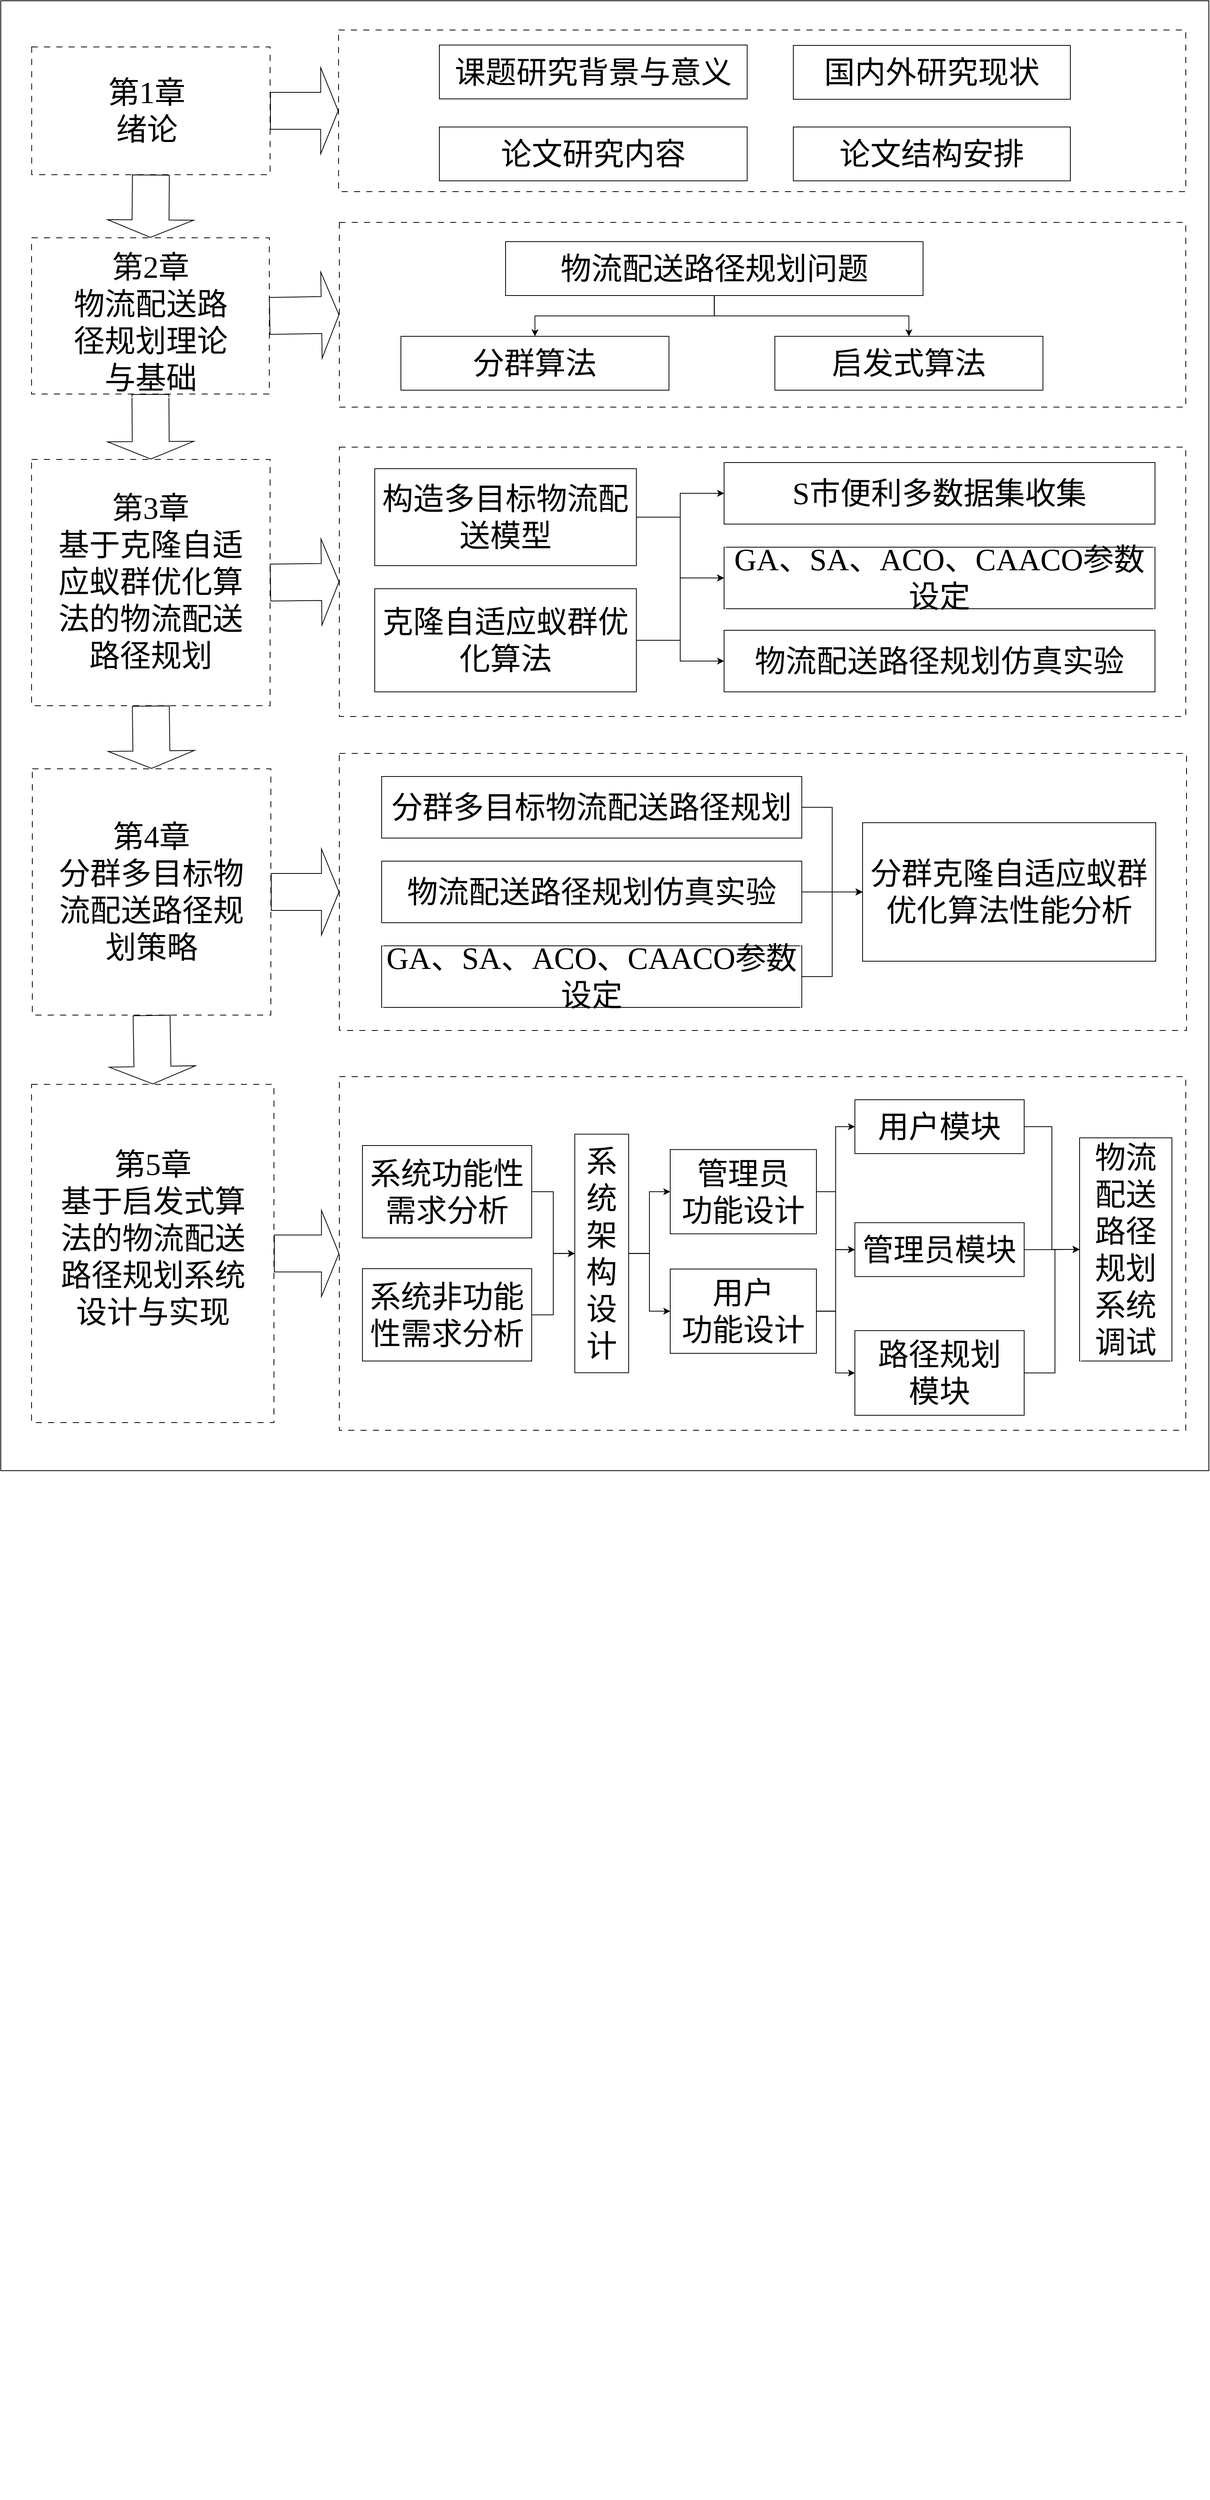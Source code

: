 <mxfile version="24.0.2" type="github">
  <diagram name="第 1 页" id="L9CurAf0SqhRf8DqzAfi">
    <mxGraphModel dx="3407" dy="2180" grid="1" gridSize="10" guides="1" tooltips="1" connect="1" arrows="1" fold="1" page="1" pageScale="1" pageWidth="827" pageHeight="1169" background="none" math="0" shadow="0">
      <root>
        <mxCell id="0" />
        <mxCell id="1" parent="0" />
        <mxCell id="MEvPqugxAyHAMDOJD42g-28" value="" style="rounded=0;whiteSpace=wrap;html=1;dashed=1;dashPattern=8 8;fillColor=none;fontColor=#000000;labelBorderColor=#FFFFFF;fontSize=30;fontFamily=宋体;" vertex="1" parent="1">
          <mxGeometry x="469" y="90" width="1101" height="210" as="geometry" />
        </mxCell>
        <mxCell id="MEvPqugxAyHAMDOJD42g-25" value="" style="rounded=0;whiteSpace=wrap;html=1;dashed=1;dashPattern=8 8;fillColor=none;fontColor=#000000;labelBorderColor=#FFFFFF;fontSize=40;fontFamily=宋体;" vertex="1" parent="1">
          <mxGeometry x="470" y="340" width="1100" height="240" as="geometry" />
        </mxCell>
        <mxCell id="MEvPqugxAyHAMDOJD42g-19" value="" style="rounded=0;whiteSpace=wrap;html=1;dashed=1;dashPattern=8 8;fillColor=none;fontColor=#000000;labelBorderColor=#FFFFFF;fontSize=40;fontFamily=宋体;" vertex="1" parent="1">
          <mxGeometry x="470" y="632" width="1100" height="350" as="geometry" />
        </mxCell>
        <mxCell id="aaDHrNwLbiFYx0zAx5dH-23" value="" style="shape=flexArrow;endArrow=classic;html=1;rounded=0;exitX=0.5;exitY=1;exitDx=0;exitDy=0;endWidth=63;endSize=7.25;width=48;entryX=0.5;entryY=0;entryDx=0;entryDy=0;fontColor=#000000;labelBorderColor=#FFFFFF;fontSize=30;fontFamily=宋体;" parent="1" source="aaDHrNwLbiFYx0zAx5dH-1" target="aaDHrNwLbiFYx0zAx5dH-17" edge="1">
          <mxGeometry width="50" height="50" relative="1" as="geometry">
            <mxPoint x="459.5" y="260" as="sourcePoint" />
            <mxPoint x="459.5" y="320" as="targetPoint" />
            <Array as="points" />
          </mxGeometry>
        </mxCell>
        <mxCell id="aaDHrNwLbiFYx0zAx5dH-40" value="" style="shape=flexArrow;endArrow=classic;html=1;rounded=0;exitX=0.5;exitY=1;exitDx=0;exitDy=0;endWidth=63;endSize=7.25;width=48;entryX=0.5;entryY=0;entryDx=0;entryDy=0;fontColor=#000000;labelBorderColor=#FFFFFF;fontSize=40;fontFamily=宋体;" parent="1" source="aaDHrNwLbiFYx0zAx5dH-17" target="aaDHrNwLbiFYx0zAx5dH-42" edge="1">
          <mxGeometry width="50" height="50" relative="1" as="geometry">
            <mxPoint x="459.5" y="490" as="sourcePoint" />
            <mxPoint x="459.5" y="550" as="targetPoint" />
            <Array as="points" />
          </mxGeometry>
        </mxCell>
        <mxCell id="aaDHrNwLbiFYx0zAx5dH-58" value="" style="shape=flexArrow;endArrow=classic;html=1;rounded=0;endWidth=63;endSize=7.25;width=48;fontColor=#000000;labelBorderColor=#FFFFFF;fontSize=40;fontFamily=宋体;exitX=0.5;exitY=1;exitDx=0;exitDy=0;entryX=0.5;entryY=0;entryDx=0;entryDy=0;" parent="1" source="aaDHrNwLbiFYx0zAx5dH-42" target="aaDHrNwLbiFYx0zAx5dH-60" edge="1">
          <mxGeometry width="50" height="50" relative="1" as="geometry">
            <mxPoint x="490" y="770" as="sourcePoint" />
            <mxPoint x="459.5" y="830" as="targetPoint" />
            <Array as="points" />
          </mxGeometry>
        </mxCell>
        <mxCell id="aaDHrNwLbiFYx0zAx5dH-73" value="" style="shape=flexArrow;endArrow=classic;html=1;rounded=0;exitX=0.5;exitY=1;exitDx=0;exitDy=0;endWidth=63;endSize=7.25;width=48;entryX=0.5;entryY=0;entryDx=0;entryDy=0;fontColor=#000000;labelBorderColor=#FFFFFF;fontSize=40;fontFamily=宋体;" parent="1" source="aaDHrNwLbiFYx0zAx5dH-60" target="MEvPqugxAyHAMDOJD42g-4" edge="1">
          <mxGeometry width="50" height="50" relative="1" as="geometry">
            <mxPoint x="690.0" y="1330" as="sourcePoint" />
            <mxPoint x="469.5" y="1380" as="targetPoint" />
            <Array as="points" />
          </mxGeometry>
        </mxCell>
        <mxCell id="aaDHrNwLbiFYx0zAx5dH-139" value="" style="group;fontSize=33;fontFamily=宋体;" parent="1" vertex="1" connectable="0">
          <mxGeometry x="80" y="112" width="1520" height="1850" as="geometry" />
        </mxCell>
        <mxCell id="MEvPqugxAyHAMDOJD42g-33" value="" style="rounded=0;whiteSpace=wrap;html=1;fillColor=none;" vertex="1" parent="aaDHrNwLbiFYx0zAx5dH-139">
          <mxGeometry x="-50" y="-60" width="1570" height="1910" as="geometry" />
        </mxCell>
        <mxCell id="aaDHrNwLbiFYx0zAx5dH-1" value="" style="rounded=0;whiteSpace=wrap;html=1;dashed=1;dashPattern=8 8;fillColor=none;fontColor=#000000;labelBorderColor=#FFFFFF;fontSize=30;fontFamily=宋体;" parent="aaDHrNwLbiFYx0zAx5dH-139" vertex="1">
          <mxGeometry x="-9.84" width="309.84" height="165.94" as="geometry" />
        </mxCell>
        <mxCell id="aaDHrNwLbiFYx0zAx5dH-7" value="&lt;font style=&quot;font-size: 40px;&quot;&gt;第1章&lt;/font&gt;&lt;div style=&quot;font-size: 40px;&quot;&gt;&lt;font style=&quot;font-size: 40px;&quot;&gt;绪论&lt;/font&gt;&lt;/div&gt;" style="rounded=0;whiteSpace=wrap;html=1;fillColor=none;strokeColor=none;fontColor=#000000;labelBorderColor=#FFFFFF;fontSize=30;fontFamily=宋体;" parent="aaDHrNwLbiFYx0zAx5dH-139" vertex="1">
          <mxGeometry x="69.999" y="50.744" width="140.323" height="64.444" as="geometry" />
        </mxCell>
        <mxCell id="aaDHrNwLbiFYx0zAx5dH-106" value="" style="edgeStyle=orthogonalEdgeStyle;rounded=0;orthogonalLoop=1;jettySize=auto;html=1;exitX=0.5;exitY=1;exitDx=0;exitDy=0;strokeColor=none;fontColor=#000000;" parent="1" target="aaDHrNwLbiFYx0zAx5dH-105" edge="1">
          <mxGeometry relative="1" as="geometry">
            <mxPoint x="985.484" y="2470" as="targetPoint" />
            <Array as="points" />
            <mxPoint x="1120.968" y="3290" as="sourcePoint" />
          </mxGeometry>
        </mxCell>
        <mxCell id="aaDHrNwLbiFYx0zAx5dH-42" value="" style="rounded=0;whiteSpace=wrap;html=1;dashed=1;dashPattern=8 8;fillColor=none;fontColor=#000000;labelBorderColor=#FFFFFF;fontSize=40;fontFamily=宋体;" parent="1" vertex="1">
          <mxGeometry x="70" y="648" width="310" height="320" as="geometry" />
        </mxCell>
        <mxCell id="aaDHrNwLbiFYx0zAx5dH-43" value="第3章&lt;div style=&quot;font-size: 40px;&quot;&gt;基于克隆自适应蚁群优化算法的物流配送路径规划&lt;/div&gt;" style="rounded=0;whiteSpace=wrap;html=1;fillColor=none;strokeColor=none;fontColor=#000000;labelBorderColor=#FFFFFF;fontSize=40;fontFamily=宋体;" parent="1" vertex="1">
          <mxGeometry x="95" y="732" width="260" height="150" as="geometry" />
        </mxCell>
        <mxCell id="aaDHrNwLbiFYx0zAx5dH-44" style="edgeStyle=orthogonalEdgeStyle;rounded=0;orthogonalLoop=1;jettySize=auto;html=1;exitX=0.5;exitY=1;exitDx=0;exitDy=0;strokeColor=none;fontColor=#000000;labelBorderColor=#FFFFFF;fontSize=40;fontFamily=宋体;" parent="1" edge="1">
          <mxGeometry relative="1" as="geometry">
            <mxPoint x="802.262" y="950" as="targetPoint" />
            <Array as="points">
              <mxPoint x="1015.165" y="760" />
              <mxPoint x="1015.165" y="880" />
              <mxPoint x="899.036" y="880" />
            </Array>
            <mxPoint x="995.81" y="760" as="sourcePoint" />
          </mxGeometry>
        </mxCell>
        <mxCell id="MEvPqugxAyHAMDOJD42g-15" style="edgeStyle=orthogonalEdgeStyle;rounded=0;orthogonalLoop=1;jettySize=auto;html=1;entryX=0;entryY=0.5;entryDx=0;entryDy=0;fontSize=40;fontFamily=宋体;" edge="1" parent="1" source="aaDHrNwLbiFYx0zAx5dH-46" target="aaDHrNwLbiFYx0zAx5dH-51">
          <mxGeometry relative="1" as="geometry" />
        </mxCell>
        <mxCell id="MEvPqugxAyHAMDOJD42g-16" style="edgeStyle=orthogonalEdgeStyle;rounded=0;orthogonalLoop=1;jettySize=auto;html=1;entryX=0;entryY=0.5;entryDx=0;entryDy=0;fontSize=40;fontFamily=宋体;" edge="1" parent="1" source="aaDHrNwLbiFYx0zAx5dH-46" target="aaDHrNwLbiFYx0zAx5dH-52">
          <mxGeometry relative="1" as="geometry" />
        </mxCell>
        <mxCell id="aaDHrNwLbiFYx0zAx5dH-46" value="构造多目标物流配送模型" style="rounded=0;whiteSpace=wrap;html=1;fillColor=none;strokeColor=default;fontColor=#000000;labelBorderColor=#FFFFFF;fontSize=40;fontFamily=宋体;" parent="1" vertex="1">
          <mxGeometry x="516" y="660" width="340" height="126" as="geometry" />
        </mxCell>
        <mxCell id="MEvPqugxAyHAMDOJD42g-17" style="edgeStyle=orthogonalEdgeStyle;rounded=0;orthogonalLoop=1;jettySize=auto;html=1;entryX=0;entryY=0.5;entryDx=0;entryDy=0;fontSize=40;fontFamily=宋体;" edge="1" parent="1" source="aaDHrNwLbiFYx0zAx5dH-48" target="aaDHrNwLbiFYx0zAx5dH-53">
          <mxGeometry relative="1" as="geometry" />
        </mxCell>
        <mxCell id="MEvPqugxAyHAMDOJD42g-18" style="edgeStyle=orthogonalEdgeStyle;rounded=0;orthogonalLoop=1;jettySize=auto;html=1;entryX=0;entryY=0.5;entryDx=0;entryDy=0;fontSize=40;fontFamily=宋体;" edge="1" parent="1" source="aaDHrNwLbiFYx0zAx5dH-48" target="aaDHrNwLbiFYx0zAx5dH-52">
          <mxGeometry relative="1" as="geometry" />
        </mxCell>
        <mxCell id="aaDHrNwLbiFYx0zAx5dH-48" value="克隆自适应蚁群优化算法" style="rounded=0;whiteSpace=wrap;html=1;fillColor=none;strokeColor=default;fontColor=#000000;labelBorderColor=#FFFFFF;fontSize=40;fontFamily=宋体;" parent="1" vertex="1">
          <mxGeometry x="516" y="816" width="340" height="134" as="geometry" />
        </mxCell>
        <mxCell id="aaDHrNwLbiFYx0zAx5dH-51" value="S市便利多数据集收集" style="rounded=0;whiteSpace=wrap;html=1;fillColor=none;strokeColor=default;fontColor=#000000;labelBorderColor=#FFFFFF;fontSize=40;fontFamily=宋体;" parent="1" vertex="1">
          <mxGeometry x="970" y="652" width="560" height="80" as="geometry" />
        </mxCell>
        <mxCell id="aaDHrNwLbiFYx0zAx5dH-52" value="GA、SA、ACO、CAACO参数设定" style="rounded=0;whiteSpace=wrap;html=1;fillColor=none;strokeColor=default;fontColor=#000000;labelBorderColor=#FFFFFF;fontSize=40;fontFamily=宋体;" parent="1" vertex="1">
          <mxGeometry x="970" y="762" width="560" height="80" as="geometry" />
        </mxCell>
        <mxCell id="aaDHrNwLbiFYx0zAx5dH-53" value="物流配送路径规划仿真实验" style="rounded=0;whiteSpace=wrap;html=1;fillColor=none;strokeColor=default;fontColor=#000000;labelBorderColor=#FFFFFF;fontSize=40;fontFamily=宋体;" parent="1" vertex="1">
          <mxGeometry x="970" y="870" width="560" height="80" as="geometry" />
        </mxCell>
        <mxCell id="MEvPqugxAyHAMDOJD42g-9" value="" style="group;fontSize=40;fontFamily=宋体;" vertex="1" connectable="0" parent="1">
          <mxGeometry x="70" y="1460" width="1530" height="449.5" as="geometry" />
        </mxCell>
        <mxCell id="MEvPqugxAyHAMDOJD42g-4" value="" style="rounded=0;whiteSpace=wrap;html=1;dashed=1;dashPattern=8 8;fillColor=none;fontColor=#000000;labelBorderColor=#FFFFFF;fontSize=40;fontFamily=宋体;" vertex="1" parent="MEvPqugxAyHAMDOJD42g-9">
          <mxGeometry width="315" height="439.5" as="geometry" />
        </mxCell>
        <mxCell id="MEvPqugxAyHAMDOJD42g-3" value="" style="rounded=0;whiteSpace=wrap;html=1;dashed=1;dashPattern=8 8;fillColor=none;fontColor=#000000;labelBorderColor=#FFFFFF;fontSize=40;fontFamily=宋体;" vertex="1" parent="MEvPqugxAyHAMDOJD42g-9">
          <mxGeometry x="400" y="-10" width="1100" height="459.5" as="geometry" />
        </mxCell>
        <mxCell id="aaDHrNwLbiFYx0zAx5dH-76" value="第5章&lt;div style=&quot;font-size: 40px;&quot;&gt;基于启发式算法的物流配送路径规划系统设计与实现&lt;/div&gt;" style="rounded=0;whiteSpace=wrap;html=1;fillColor=none;strokeColor=none;fontColor=#000000;labelBorderColor=#FFFFFF;fontSize=40;fontFamily=宋体;" parent="MEvPqugxAyHAMDOJD42g-9" vertex="1">
          <mxGeometry x="32.5" y="87" width="250" height="225" as="geometry" />
        </mxCell>
        <mxCell id="aaDHrNwLbiFYx0zAx5dH-98" value="系统非功能性需求分析" style="rounded=0;whiteSpace=wrap;html=1;fillColor=none;strokeColor=default;fontColor=#000000;labelBorderColor=#FFFFFF;fontSize=40;fontFamily=宋体;" parent="MEvPqugxAyHAMDOJD42g-9" vertex="1">
          <mxGeometry x="430" y="239.5" width="220" height="120" as="geometry" />
        </mxCell>
        <mxCell id="aaDHrNwLbiFYx0zAx5dH-99" style="edgeStyle=orthogonalEdgeStyle;rounded=0;orthogonalLoop=1;jettySize=auto;html=1;fontColor=#000000;labelBorderColor=#FFFFFF;fontSize=40;fontFamily=宋体;" parent="MEvPqugxAyHAMDOJD42g-9" source="aaDHrNwLbiFYx0zAx5dH-98" target="aaDHrNwLbiFYx0zAx5dH-84" edge="1">
          <mxGeometry relative="1" as="geometry" />
        </mxCell>
        <mxCell id="aaDHrNwLbiFYx0zAx5dH-82" value="系统功能性&lt;span style=&quot;background-color: initial;&quot;&gt;需求分析&lt;/span&gt;" style="rounded=0;whiteSpace=wrap;html=1;fillColor=none;strokeColor=default;fontColor=#000000;labelBorderColor=#FFFFFF;fontSize=40;fontFamily=宋体;" parent="MEvPqugxAyHAMDOJD42g-9" vertex="1">
          <mxGeometry x="430" y="79.5" width="220" height="120" as="geometry" />
        </mxCell>
        <mxCell id="aaDHrNwLbiFYx0zAx5dH-93" style="edgeStyle=orthogonalEdgeStyle;rounded=0;orthogonalLoop=1;jettySize=auto;html=1;entryX=0;entryY=0.5;entryDx=0;entryDy=0;fontColor=#000000;labelBorderColor=#FFFFFF;fontSize=40;fontFamily=宋体;" parent="MEvPqugxAyHAMDOJD42g-9" source="aaDHrNwLbiFYx0zAx5dH-82" target="aaDHrNwLbiFYx0zAx5dH-84" edge="1">
          <mxGeometry relative="1" as="geometry" />
        </mxCell>
        <mxCell id="aaDHrNwLbiFYx0zAx5dH-77" style="edgeStyle=orthogonalEdgeStyle;rounded=0;orthogonalLoop=1;jettySize=auto;html=1;exitX=0.5;exitY=1;exitDx=0;exitDy=0;strokeColor=none;fontColor=#000000;labelBorderColor=#FFFFFF;fontSize=40;fontFamily=宋体;" parent="MEvPqugxAyHAMDOJD42g-9" edge="1" source="aaDHrNwLbiFYx0zAx5dH-101">
          <mxGeometry relative="1" as="geometry">
            <mxPoint x="997.452" y="269.5" as="targetPoint" />
            <Array as="points">
              <mxPoint x="1210.355" y="79.5" />
              <mxPoint x="1210.355" y="199.5" />
              <mxPoint x="1094.226" y="199.5" />
            </Array>
            <mxPoint x="1191.0" y="199.5" as="sourcePoint" />
          </mxGeometry>
        </mxCell>
        <mxCell id="aaDHrNwLbiFYx0zAx5dH-84" value="系统架构设计" style="rounded=0;whiteSpace=wrap;html=1;fillColor=none;strokeColor=default;fontColor=#000000;labelBorderColor=#FFFFFF;fontSize=40;fontFamily=宋体;" parent="MEvPqugxAyHAMDOJD42g-9" vertex="1">
          <mxGeometry x="706" y="64.75" width="70" height="310" as="geometry" />
        </mxCell>
        <mxCell id="aaDHrNwLbiFYx0zAx5dH-86" value="" style="edgeStyle=orthogonalEdgeStyle;rounded=0;orthogonalLoop=1;jettySize=auto;html=1;exitX=0.5;exitY=1;exitDx=0;exitDy=0;strokeColor=none;fontColor=#000000;labelBorderColor=#FFFFFF;fontSize=40;fontFamily=宋体;" parent="MEvPqugxAyHAMDOJD42g-9" source="aaDHrNwLbiFYx0zAx5dH-100" edge="1">
          <mxGeometry relative="1" as="geometry">
            <mxPoint x="1218.6" y="199.5" as="targetPoint" />
            <Array as="points" />
            <mxPoint x="1354.084" y="1019.5" as="sourcePoint" />
          </mxGeometry>
        </mxCell>
        <mxCell id="aaDHrNwLbiFYx0zAx5dH-142" style="edgeStyle=orthogonalEdgeStyle;rounded=0;orthogonalLoop=1;jettySize=auto;html=1;entryX=0;entryY=0.5;entryDx=0;entryDy=0;fontSize=40;fontFamily=宋体;" parent="MEvPqugxAyHAMDOJD42g-9" source="aaDHrNwLbiFYx0zAx5dH-100" target="aaDHrNwLbiFYx0zAx5dH-105" edge="1">
          <mxGeometry relative="1" as="geometry" />
        </mxCell>
        <mxCell id="aaDHrNwLbiFYx0zAx5dH-109" style="edgeStyle=orthogonalEdgeStyle;rounded=0;orthogonalLoop=1;jettySize=auto;html=1;entryX=0;entryY=0.5;entryDx=0;entryDy=0;fontColor=#000000;labelBorderColor=#FFFFFF;fontSize=40;fontFamily=宋体;exitX=1;exitY=0.5;exitDx=0;exitDy=0;" parent="MEvPqugxAyHAMDOJD42g-9" source="aaDHrNwLbiFYx0zAx5dH-101" target="aaDHrNwLbiFYx0zAx5dH-105" edge="1">
          <mxGeometry relative="1" as="geometry">
            <mxPoint x="1282" y="69.5" as="sourcePoint" />
            <mxPoint x="1438" y="224.5" as="targetPoint" />
          </mxGeometry>
        </mxCell>
        <mxCell id="aaDHrNwLbiFYx0zAx5dH-105" value="物流配送路径规划系统调试" style="rounded=0;whiteSpace=wrap;html=1;fillColor=none;strokeColor=default;fontColor=#000000;labelBorderColor=#FFFFFF;fontSize=40;fontFamily=宋体;" parent="MEvPqugxAyHAMDOJD42g-9" vertex="1">
          <mxGeometry x="1362" y="69.5" width="120" height="290" as="geometry" />
        </mxCell>
        <mxCell id="aaDHrNwLbiFYx0zAx5dH-143" value="" style="edgeStyle=orthogonalEdgeStyle;rounded=0;orthogonalLoop=1;jettySize=auto;html=1;exitX=0.5;exitY=1;exitDx=0;exitDy=0;strokeColor=none;fontColor=#000000;labelBorderColor=#FFFFFF;fontSize=40;fontFamily=宋体;" parent="MEvPqugxAyHAMDOJD42g-9" source="aaDHrNwLbiFYx0zAx5dH-105" target="aaDHrNwLbiFYx0zAx5dH-100" edge="1">
          <mxGeometry relative="1" as="geometry">
            <mxPoint x="860.0" y="1349.5" as="targetPoint" />
            <Array as="points">
              <mxPoint x="1520" y="389.5" />
              <mxPoint x="1379" y="389.5" />
              <mxPoint x="1379" y="249.5" />
            </Array>
            <mxPoint x="838.049" y="1549.5" as="sourcePoint" />
          </mxGeometry>
        </mxCell>
        <mxCell id="aaDHrNwLbiFYx0zAx5dH-91" value="路径规划&lt;div&gt;模块&lt;/div&gt;" style="rounded=0;whiteSpace=wrap;html=1;fillColor=none;strokeColor=default;fontColor=#000000;labelBorderColor=#FFFFFF;fontSize=40;fontFamily=宋体;" parent="MEvPqugxAyHAMDOJD42g-9" vertex="1">
          <mxGeometry x="1070.0" y="320" width="220" height="110" as="geometry" />
        </mxCell>
        <mxCell id="aaDHrNwLbiFYx0zAx5dH-107" style="edgeStyle=orthogonalEdgeStyle;rounded=0;orthogonalLoop=1;jettySize=auto;html=1;fontColor=#000000;labelBorderColor=#FFFFFF;fontSize=40;fontFamily=宋体;entryX=0;entryY=0.5;entryDx=0;entryDy=0;" parent="MEvPqugxAyHAMDOJD42g-9" source="aaDHrNwLbiFYx0zAx5dH-91" target="aaDHrNwLbiFYx0zAx5dH-105" edge="1">
          <mxGeometry relative="1" as="geometry">
            <Array as="points">
              <mxPoint x="1330" y="375" />
              <mxPoint x="1330" y="215" />
            </Array>
          </mxGeometry>
        </mxCell>
        <mxCell id="aaDHrNwLbiFYx0zAx5dH-90" value="用户&lt;div style=&quot;font-size: 40px;&quot;&gt;功能设计&lt;/div&gt;" style="rounded=0;whiteSpace=wrap;html=1;fillColor=none;strokeColor=default;fontColor=#000000;labelBorderColor=#FFFFFF;fontSize=40;fontFamily=宋体;" parent="MEvPqugxAyHAMDOJD42g-9" vertex="1">
          <mxGeometry x="830" y="240" width="190" height="109.5" as="geometry" />
        </mxCell>
        <mxCell id="aaDHrNwLbiFYx0zAx5dH-102" style="edgeStyle=orthogonalEdgeStyle;rounded=0;orthogonalLoop=1;jettySize=auto;html=1;entryX=0;entryY=0.5;entryDx=0;entryDy=0;fontColor=#000000;labelBorderColor=#FFFFFF;fontSize=40;fontFamily=宋体;exitX=1;exitY=0.5;exitDx=0;exitDy=0;" parent="MEvPqugxAyHAMDOJD42g-9" source="aaDHrNwLbiFYx0zAx5dH-90" target="aaDHrNwLbiFYx0zAx5dH-100" edge="1">
          <mxGeometry relative="1" as="geometry" />
        </mxCell>
        <mxCell id="aaDHrNwLbiFYx0zAx5dH-94" style="edgeStyle=orthogonalEdgeStyle;rounded=0;orthogonalLoop=1;jettySize=auto;html=1;entryX=0;entryY=0.5;entryDx=0;entryDy=0;fontColor=#000000;labelBorderColor=#FFFFFF;fontSize=40;fontFamily=宋体;exitX=1;exitY=0.5;exitDx=0;exitDy=0;" parent="MEvPqugxAyHAMDOJD42g-9" source="aaDHrNwLbiFYx0zAx5dH-84" target="aaDHrNwLbiFYx0zAx5dH-90" edge="1">
          <mxGeometry relative="1" as="geometry">
            <mxPoint x="870" y="229.5" as="sourcePoint" />
          </mxGeometry>
        </mxCell>
        <mxCell id="aaDHrNwLbiFYx0zAx5dH-95" style="edgeStyle=orthogonalEdgeStyle;rounded=0;orthogonalLoop=1;jettySize=auto;html=1;entryX=0;entryY=0.5;entryDx=0;entryDy=0;fontColor=#000000;labelBorderColor=#FFFFFF;fontSize=40;fontFamily=宋体;exitX=1;exitY=0.5;exitDx=0;exitDy=0;" parent="MEvPqugxAyHAMDOJD42g-9" source="aaDHrNwLbiFYx0zAx5dH-90" target="aaDHrNwLbiFYx0zAx5dH-91" edge="1">
          <mxGeometry relative="1" as="geometry" />
        </mxCell>
        <mxCell id="aaDHrNwLbiFYx0zAx5dH-96" value="管理员&lt;div style=&quot;font-size: 40px;&quot;&gt;功能设计&lt;/div&gt;" style="rounded=0;whiteSpace=wrap;html=1;fillColor=none;strokeColor=default;fontColor=#000000;labelBorderColor=#FFFFFF;fontSize=40;fontFamily=宋体;" parent="MEvPqugxAyHAMDOJD42g-9" vertex="1">
          <mxGeometry x="830" y="84.75" width="190" height="109.5" as="geometry" />
        </mxCell>
        <mxCell id="aaDHrNwLbiFYx0zAx5dH-97" style="edgeStyle=orthogonalEdgeStyle;rounded=0;orthogonalLoop=1;jettySize=auto;html=1;fontColor=#000000;labelBorderColor=#FFFFFF;fontSize=40;fontFamily=宋体;exitX=1;exitY=0.5;exitDx=0;exitDy=0;" parent="MEvPqugxAyHAMDOJD42g-9" source="aaDHrNwLbiFYx0zAx5dH-84" target="aaDHrNwLbiFYx0zAx5dH-96" edge="1">
          <mxGeometry relative="1" as="geometry">
            <mxPoint x="791" y="197" as="sourcePoint" />
          </mxGeometry>
        </mxCell>
        <mxCell id="aaDHrNwLbiFYx0zAx5dH-103" style="edgeStyle=orthogonalEdgeStyle;rounded=0;orthogonalLoop=1;jettySize=auto;html=1;entryX=0;entryY=0.5;entryDx=0;entryDy=0;fontColor=#000000;labelBorderColor=#FFFFFF;fontSize=40;fontFamily=宋体;" parent="MEvPqugxAyHAMDOJD42g-9" source="aaDHrNwLbiFYx0zAx5dH-96" target="aaDHrNwLbiFYx0zAx5dH-101" edge="1">
          <mxGeometry relative="1" as="geometry" />
        </mxCell>
        <mxCell id="aaDHrNwLbiFYx0zAx5dH-104" style="edgeStyle=orthogonalEdgeStyle;rounded=0;orthogonalLoop=1;jettySize=auto;html=1;entryX=0;entryY=0.5;entryDx=0;entryDy=0;fontColor=#000000;labelBorderColor=#FFFFFF;fontSize=40;fontFamily=宋体;" parent="MEvPqugxAyHAMDOJD42g-9" source="aaDHrNwLbiFYx0zAx5dH-96" target="aaDHrNwLbiFYx0zAx5dH-100" edge="1">
          <mxGeometry relative="1" as="geometry" />
        </mxCell>
        <mxCell id="aaDHrNwLbiFYx0zAx5dH-100" value="管理员模块" style="rounded=0;whiteSpace=wrap;html=1;fillColor=none;strokeColor=default;fontColor=#000000;labelBorderColor=#FFFFFF;fontSize=40;fontFamily=宋体;" parent="MEvPqugxAyHAMDOJD42g-9" vertex="1">
          <mxGeometry x="1070" y="179.75" width="220" height="70" as="geometry" />
        </mxCell>
        <mxCell id="aaDHrNwLbiFYx0zAx5dH-101" value="用户模块" style="rounded=0;whiteSpace=wrap;html=1;fillColor=none;strokeColor=default;fontColor=#000000;labelBorderColor=#FFFFFF;fontSize=40;fontFamily=宋体;" parent="MEvPqugxAyHAMDOJD42g-9" vertex="1">
          <mxGeometry x="1070" y="20" width="220" height="70" as="geometry" />
        </mxCell>
        <mxCell id="MEvPqugxAyHAMDOJD42g-24" value="" style="shape=flexArrow;endArrow=classic;html=1;rounded=0;exitX=1;exitY=0.5;exitDx=0;exitDy=0;endWidth=63;endSize=7.25;width=48;fontColor=#000000;labelBorderColor=#FFFFFF;fontSize=40;fontFamily=宋体;entryX=0;entryY=0.5;entryDx=0;entryDy=0;" edge="1" parent="MEvPqugxAyHAMDOJD42g-9" source="MEvPqugxAyHAMDOJD42g-4" target="MEvPqugxAyHAMDOJD42g-3">
          <mxGeometry width="50" height="50" relative="1" as="geometry">
            <mxPoint x="321" y="-220.5" as="sourcePoint" />
            <mxPoint x="410" y="-220.5" as="targetPoint" />
            <Array as="points" />
          </mxGeometry>
        </mxCell>
        <mxCell id="MEvPqugxAyHAMDOJD42g-10" value="" style="group;fontSize=40;fontFamily=宋体;" vertex="1" connectable="0" parent="1">
          <mxGeometry x="71" y="1050" width="1500" height="340" as="geometry" />
        </mxCell>
        <mxCell id="MEvPqugxAyHAMDOJD42g-8" value="" style="rounded=0;whiteSpace=wrap;html=1;dashed=1;dashPattern=8 8;fillColor=none;fontColor=#000000;labelBorderColor=#FFFFFF;fontSize=40;fontFamily=宋体;" vertex="1" parent="MEvPqugxAyHAMDOJD42g-10">
          <mxGeometry x="399" y="-20" width="1101" height="360" as="geometry" />
        </mxCell>
        <mxCell id="aaDHrNwLbiFYx0zAx5dH-59" value="" style="group;fontColor=#000000;labelBorderColor=#FFFFFF;fontSize=40;fontFamily=宋体;" parent="MEvPqugxAyHAMDOJD42g-10" vertex="1" connectable="0">
          <mxGeometry width="310" height="340" as="geometry" />
        </mxCell>
        <mxCell id="aaDHrNwLbiFYx0zAx5dH-60" value="" style="rounded=0;whiteSpace=wrap;html=1;dashed=1;dashPattern=8 8;fillColor=none;fontColor=#000000;labelBorderColor=#FFFFFF;fontSize=40;fontFamily=宋体;" parent="aaDHrNwLbiFYx0zAx5dH-59" vertex="1">
          <mxGeometry width="310" height="320" as="geometry" />
        </mxCell>
        <mxCell id="aaDHrNwLbiFYx0zAx5dH-62" style="edgeStyle=orthogonalEdgeStyle;rounded=0;orthogonalLoop=1;jettySize=auto;html=1;exitX=0.5;exitY=1;exitDx=0;exitDy=0;strokeColor=none;fontColor=#000000;labelBorderColor=#FFFFFF;fontSize=40;fontFamily=宋体;" parent="aaDHrNwLbiFYx0zAx5dH-59" edge="1" source="aaDHrNwLbiFYx0zAx5dH-61">
          <mxGeometry relative="1" as="geometry">
            <mxPoint x="71.834" y="315" as="targetPoint" />
            <Array as="points">
              <mxPoint x="109.462" y="93.333" />
              <mxPoint x="109.462" y="233.333" />
              <mxPoint x="88.938" y="233.333" />
            </Array>
            <mxPoint x="106.041" y="93.333" as="sourcePoint" />
          </mxGeometry>
        </mxCell>
        <mxCell id="MEvPqugxAyHAMDOJD42g-5" value="" style="edgeStyle=orthogonalEdgeStyle;rounded=0;orthogonalLoop=1;jettySize=auto;html=1;exitX=0.5;exitY=1;exitDx=0;exitDy=0;strokeColor=none;fontColor=#000000;labelBorderColor=#FFFFFF;fontSize=40;fontFamily=宋体;" edge="1" parent="aaDHrNwLbiFYx0zAx5dH-59" target="aaDHrNwLbiFYx0zAx5dH-61">
          <mxGeometry relative="1" as="geometry">
            <mxPoint x="71.834" y="953.54" as="targetPoint" />
            <Array as="points" />
            <mxPoint x="106.041" y="731.873" as="sourcePoint" />
          </mxGeometry>
        </mxCell>
        <mxCell id="aaDHrNwLbiFYx0zAx5dH-61" value="第4章&lt;div style=&quot;font-size: 40px;&quot;&gt;分群多目标物流配送路径规划策略&lt;/div&gt;" style="rounded=0;whiteSpace=wrap;html=1;fillColor=none;strokeColor=none;fontColor=#000000;labelBorderColor=#FFFFFF;fontSize=40;fontFamily=宋体;" parent="aaDHrNwLbiFYx0zAx5dH-59" vertex="1">
          <mxGeometry x="30" y="73.34" width="250" height="173.33" as="geometry" />
        </mxCell>
        <mxCell id="MEvPqugxAyHAMDOJD42g-6" style="edgeStyle=orthogonalEdgeStyle;rounded=0;orthogonalLoop=1;jettySize=auto;html=1;entryX=0;entryY=0.5;entryDx=0;entryDy=0;fontSize=40;fontFamily=宋体;" edge="1" parent="MEvPqugxAyHAMDOJD42g-10" source="aaDHrNwLbiFYx0zAx5dH-67" target="aaDHrNwLbiFYx0zAx5dH-70">
          <mxGeometry relative="1" as="geometry" />
        </mxCell>
        <mxCell id="aaDHrNwLbiFYx0zAx5dH-67" value="分群多目标物流配送路径规划" style="rounded=0;whiteSpace=wrap;html=1;fillColor=none;strokeColor=default;fontColor=#000000;labelBorderColor=#FFFFFF;fontSize=40;fontFamily=宋体;" parent="MEvPqugxAyHAMDOJD42g-10" vertex="1">
          <mxGeometry x="454" y="10" width="546" height="80" as="geometry" />
        </mxCell>
        <mxCell id="MEvPqugxAyHAMDOJD42g-7" style="edgeStyle=orthogonalEdgeStyle;rounded=0;orthogonalLoop=1;jettySize=auto;html=1;entryX=0;entryY=0.5;entryDx=0;entryDy=0;fontSize=40;fontFamily=宋体;" edge="1" parent="MEvPqugxAyHAMDOJD42g-10" source="aaDHrNwLbiFYx0zAx5dH-68" target="aaDHrNwLbiFYx0zAx5dH-70">
          <mxGeometry relative="1" as="geometry" />
        </mxCell>
        <mxCell id="aaDHrNwLbiFYx0zAx5dH-68" value="GA、SA、ACO、CAACO参数设定" style="rounded=0;whiteSpace=wrap;html=1;fillColor=none;strokeColor=default;fontColor=#000000;labelBorderColor=#FFFFFF;fontSize=40;fontFamily=宋体;" parent="MEvPqugxAyHAMDOJD42g-10" vertex="1">
          <mxGeometry x="454" y="230" width="546" height="80" as="geometry" />
        </mxCell>
        <mxCell id="aaDHrNwLbiFYx0zAx5dH-69" value="物流配送路径规划仿真实验" style="rounded=0;whiteSpace=wrap;html=1;fillColor=none;strokeColor=default;fontColor=#000000;labelBorderColor=#FFFFFF;fontSize=40;fontFamily=宋体;" parent="MEvPqugxAyHAMDOJD42g-10" vertex="1">
          <mxGeometry x="454" y="120" width="546" height="80" as="geometry" />
        </mxCell>
        <mxCell id="aaDHrNwLbiFYx0zAx5dH-71" style="edgeStyle=orthogonalEdgeStyle;rounded=0;orthogonalLoop=1;jettySize=auto;html=1;entryX=0;entryY=0.5;entryDx=0;entryDy=0;fontColor=#000000;labelBorderColor=#FFFFFF;fontSize=40;fontFamily=宋体;" parent="MEvPqugxAyHAMDOJD42g-10" source="aaDHrNwLbiFYx0zAx5dH-69" target="aaDHrNwLbiFYx0zAx5dH-70" edge="1">
          <mxGeometry relative="1" as="geometry" />
        </mxCell>
        <mxCell id="aaDHrNwLbiFYx0zAx5dH-70" value="分群克隆自适应蚁群优化算法性能分析" style="rounded=0;whiteSpace=wrap;html=1;fillColor=none;strokeColor=default;fontColor=#000000;labelBorderColor=#FFFFFF;fontSize=40;fontFamily=宋体;" parent="MEvPqugxAyHAMDOJD42g-10" vertex="1">
          <mxGeometry x="1079" y="70" width="381" height="180" as="geometry" />
        </mxCell>
        <mxCell id="MEvPqugxAyHAMDOJD42g-21" value="" style="shape=flexArrow;endArrow=classic;html=1;rounded=0;exitX=1;exitY=0.5;exitDx=0;exitDy=0;endWidth=63;endSize=7.25;width=48;fontColor=#000000;labelBorderColor=#FFFFFF;fontSize=40;fontFamily=宋体;" edge="1" parent="MEvPqugxAyHAMDOJD42g-10" source="aaDHrNwLbiFYx0zAx5dH-60" target="MEvPqugxAyHAMDOJD42g-8">
          <mxGeometry width="50" height="50" relative="1" as="geometry">
            <mxPoint x="379" y="330" as="sourcePoint" />
            <mxPoint x="381" y="401" as="targetPoint" />
            <Array as="points" />
          </mxGeometry>
        </mxCell>
        <mxCell id="aaDHrNwLbiFYx0zAx5dH-19" value="启发式算法" style="rounded=0;whiteSpace=wrap;html=1;fillColor=none;strokeColor=default;fontColor=#000000;labelBorderColor=#FFFFFF;fontSize=40;fontFamily=宋体;" parent="1" vertex="1">
          <mxGeometry x="1036.0" y="488" width="348.387" height="70" as="geometry" />
        </mxCell>
        <mxCell id="aaDHrNwLbiFYx0zAx5dH-21" value="物流配送路径规划问题" style="rounded=0;whiteSpace=wrap;html=1;fillColor=none;strokeColor=default;fontColor=#000000;labelBorderColor=#FFFFFF;fontSize=40;fontFamily=宋体;" parent="1" vertex="1">
          <mxGeometry x="686" y="365" width="542.58" height="70" as="geometry" />
        </mxCell>
        <mxCell id="aaDHrNwLbiFYx0zAx5dH-20" value="分群算法" style="rounded=0;whiteSpace=wrap;html=1;fillColor=none;strokeColor=default;fontColor=#000000;labelBorderColor=#FFFFFF;fontSize=40;fontFamily=宋体;" parent="1" vertex="1">
          <mxGeometry x="549.998" y="488" width="348.387" height="70" as="geometry" />
        </mxCell>
        <mxCell id="aaDHrNwLbiFYx0zAx5dH-30" style="edgeStyle=orthogonalEdgeStyle;rounded=0;orthogonalLoop=1;jettySize=auto;html=1;fontColor=#000000;labelBorderColor=#FFFFFF;fontSize=40;fontFamily=宋体;" parent="1" source="aaDHrNwLbiFYx0zAx5dH-21" target="aaDHrNwLbiFYx0zAx5dH-19" edge="1">
          <mxGeometry relative="1" as="geometry" />
        </mxCell>
        <mxCell id="aaDHrNwLbiFYx0zAx5dH-28" value="" style="edgeStyle=orthogonalEdgeStyle;rounded=0;orthogonalLoop=1;jettySize=auto;html=1;fontColor=#000000;labelBorderColor=#FFFFFF;fontSize=40;fontFamily=宋体;" parent="1" source="aaDHrNwLbiFYx0zAx5dH-21" target="aaDHrNwLbiFYx0zAx5dH-20" edge="1">
          <mxGeometry relative="1" as="geometry" />
        </mxCell>
        <mxCell id="aaDHrNwLbiFYx0zAx5dH-17" value="" style="rounded=0;whiteSpace=wrap;html=1;dashed=1;dashPattern=8 8;fillColor=none;fontColor=#000000;labelBorderColor=#FFFFFF;fontSize=40;fontFamily=宋体;" parent="1" vertex="1">
          <mxGeometry x="70" y="360" width="309" height="203" as="geometry" />
        </mxCell>
        <mxCell id="aaDHrNwLbiFYx0zAx5dH-18" value="第2章&lt;div style=&quot;font-size: 40px;&quot;&gt;物流配送路径规划理论与基础&lt;/div&gt;" style="rounded=0;whiteSpace=wrap;html=1;fillColor=none;strokeColor=none;fontColor=#000000;labelBorderColor=#FFFFFF;fontSize=40;fontFamily=宋体;" parent="1" vertex="1">
          <mxGeometry x="106" y="420" width="238" height="100" as="geometry" />
        </mxCell>
        <mxCell id="aaDHrNwLbiFYx0zAx5dH-14" value="&lt;font style=&quot;font-size: 40px;&quot;&gt;课题研究背景与意义&lt;/font&gt;" style="rounded=0;whiteSpace=wrap;html=1;fillColor=none;strokeColor=default;fontColor=#000000;labelBorderColor=#FFFFFF;fontSize=30;fontFamily=宋体;" parent="1" vertex="1">
          <mxGeometry x="600" y="109.5" width="400" height="70" as="geometry" />
        </mxCell>
        <mxCell id="aaDHrNwLbiFYx0zAx5dH-15" value="&lt;font style=&quot;font-size: 40px;&quot;&gt;国内外研究现状&lt;/font&gt;" style="rounded=0;whiteSpace=wrap;html=1;fillColor=none;strokeColor=default;fontColor=#000000;labelBorderColor=#FFFFFF;fontSize=30;fontFamily=宋体;" parent="1" vertex="1">
          <mxGeometry x="1060" y="110" width="360" height="70" as="geometry" />
        </mxCell>
        <mxCell id="aaDHrNwLbiFYx0zAx5dH-13" value="&lt;font style=&quot;font-size: 40px;&quot;&gt;论文研究内容&lt;/font&gt;" style="rounded=0;whiteSpace=wrap;html=1;fillColor=none;strokeColor=default;fontColor=#000000;labelBorderColor=#FFFFFF;fontSize=30;fontFamily=宋体;" parent="1" vertex="1">
          <mxGeometry x="600" y="216" width="400" height="70" as="geometry" />
        </mxCell>
        <mxCell id="aaDHrNwLbiFYx0zAx5dH-16" value="&lt;font style=&quot;font-size: 40px;&quot;&gt;论文结构安排&lt;/font&gt;" style="rounded=0;whiteSpace=wrap;html=1;fillColor=none;strokeColor=default;fontColor=#000000;labelBorderColor=#FFFFFF;fontSize=30;fontFamily=宋体;" parent="1" vertex="1">
          <mxGeometry x="1060" y="216" width="360" height="70" as="geometry" />
        </mxCell>
        <mxCell id="MEvPqugxAyHAMDOJD42g-29" value="" style="shape=flexArrow;endArrow=classic;html=1;rounded=0;exitX=1;exitY=0.5;exitDx=0;exitDy=0;endWidth=63;endSize=7.25;width=48;fontColor=#000000;labelBorderColor=#FFFFFF;fontSize=40;fontFamily=宋体;entryX=0;entryY=0.5;entryDx=0;entryDy=0;" edge="1" parent="1" source="aaDHrNwLbiFYx0zAx5dH-42" target="MEvPqugxAyHAMDOJD42g-19">
          <mxGeometry width="50" height="50" relative="1" as="geometry">
            <mxPoint x="391" y="1220" as="sourcePoint" />
            <mxPoint x="480" y="1220" as="targetPoint" />
            <Array as="points" />
          </mxGeometry>
        </mxCell>
        <mxCell id="MEvPqugxAyHAMDOJD42g-30" value="" style="shape=flexArrow;endArrow=classic;html=1;rounded=0;exitX=1;exitY=0.5;exitDx=0;exitDy=0;endWidth=63;endSize=7.25;width=48;fontColor=#000000;labelBorderColor=#FFFFFF;fontSize=40;fontFamily=宋体;entryX=0;entryY=0.5;entryDx=0;entryDy=0;" edge="1" parent="1" source="aaDHrNwLbiFYx0zAx5dH-17" target="MEvPqugxAyHAMDOJD42g-25">
          <mxGeometry width="50" height="50" relative="1" as="geometry">
            <mxPoint x="401" y="1230" as="sourcePoint" />
            <mxPoint x="490" y="1230" as="targetPoint" />
            <Array as="points" />
          </mxGeometry>
        </mxCell>
        <mxCell id="MEvPqugxAyHAMDOJD42g-31" value="" style="shape=flexArrow;endArrow=classic;html=1;rounded=0;exitX=1;exitY=0.5;exitDx=0;exitDy=0;endWidth=63;endSize=7.25;width=48;fontColor=#000000;labelBorderColor=#FFFFFF;fontSize=30;fontFamily=宋体;entryX=0;entryY=0.5;entryDx=0;entryDy=0;" edge="1" parent="1" source="aaDHrNwLbiFYx0zAx5dH-1" target="MEvPqugxAyHAMDOJD42g-28">
          <mxGeometry width="50" height="50" relative="1" as="geometry">
            <mxPoint x="411" y="1240" as="sourcePoint" />
            <mxPoint x="500" y="1240" as="targetPoint" />
            <Array as="points" />
          </mxGeometry>
        </mxCell>
      </root>
    </mxGraphModel>
  </diagram>
</mxfile>
